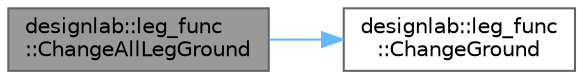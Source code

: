 digraph "designlab::leg_func::ChangeAllLegGround"
{
 // LATEX_PDF_SIZE
  bgcolor="transparent";
  edge [fontname=Helvetica,fontsize=10,labelfontname=Helvetica,labelfontsize=10];
  node [fontname=Helvetica,fontsize=10,shape=box,height=0.2,width=0.4];
  rankdir="LR";
  Node1 [id="Node000001",label="designlab::leg_func\l::ChangeAllLegGround",height=0.2,width=0.4,color="gray40", fillcolor="grey60", style="filled", fontcolor="black",tooltip="全ての脚の接地・遊脚情報を変更する．"];
  Node1 -> Node2 [id="edge1_Node000001_Node000002",color="steelblue1",style="solid",tooltip=" "];
  Node2 [id="Node000002",label="designlab::leg_func\l::ChangeGround",height=0.2,width=0.4,color="grey40", fillcolor="white", style="filled",URL="$namespacedesignlab_1_1leg__func.html#ae41027f36b1c41d32ac4d9fb1bfb8da6",tooltip=" "];
}
